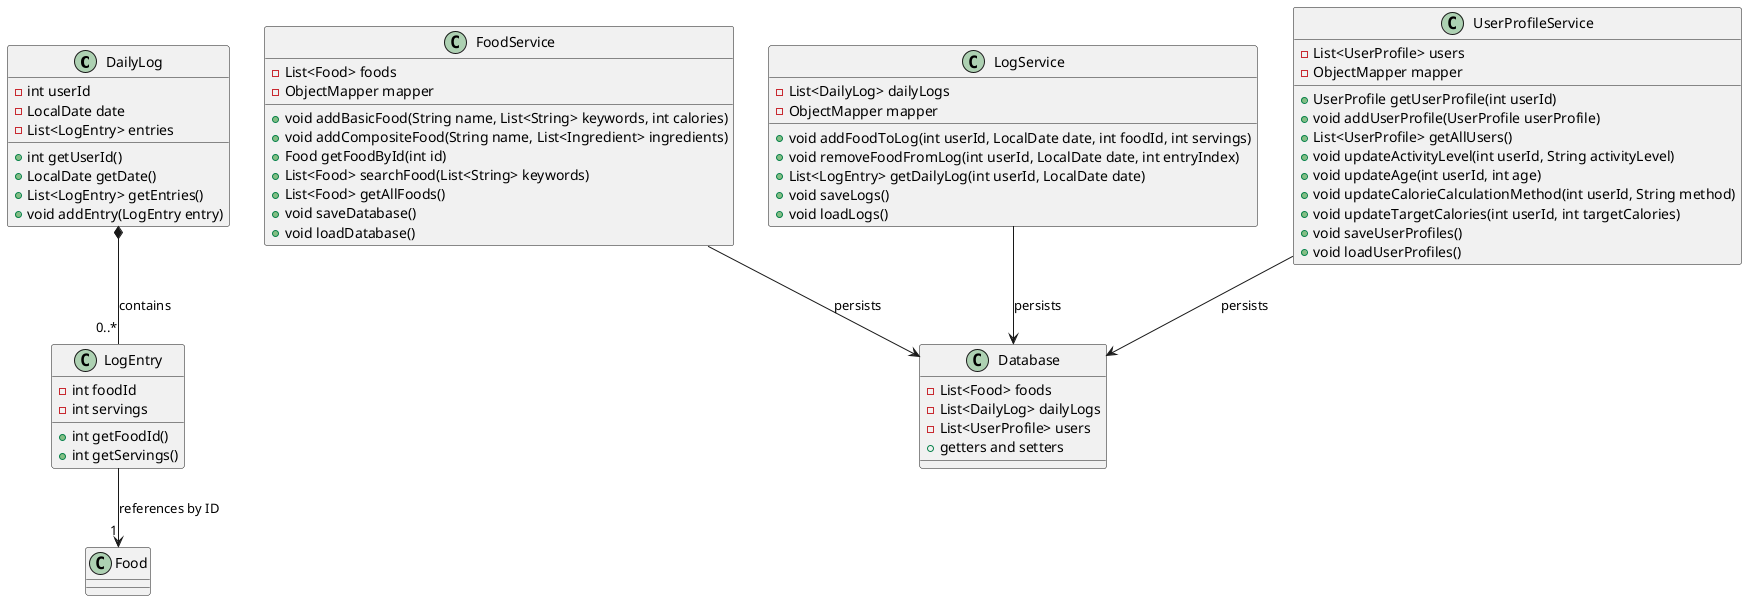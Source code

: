 @startuml Service and Log Classes

class DailyLog {
  -int userId
  -LocalDate date
  -List<LogEntry> entries
  +int getUserId()
  +LocalDate getDate()
  +List<LogEntry> getEntries()
  +void addEntry(LogEntry entry)
}

class LogEntry {
  -int foodId
  -int servings
  +int getFoodId()
  +int getServings()
}

class Database {
  -List<Food> foods
  -List<DailyLog> dailyLogs
  -List<UserProfile> users
  +getters and setters
}

class FoodService {
  -List<Food> foods
  -ObjectMapper mapper
  +void addBasicFood(String name, List<String> keywords, int calories)
  +void addCompositeFood(String name, List<Ingredient> ingredients)
  +Food getFoodById(int id)
  +List<Food> searchFood(List<String> keywords)
  +List<Food> getAllFoods()
  +void saveDatabase()
  +void loadDatabase()
}

class LogService {
  -List<DailyLog> dailyLogs
  -ObjectMapper mapper
  +void addFoodToLog(int userId, LocalDate date, int foodId, int servings)
  +void removeFoodFromLog(int userId, LocalDate date, int entryIndex)
  +List<LogEntry> getDailyLog(int userId, LocalDate date)
  +void saveLogs()
  +void loadLogs()
}

class UserProfileService {
  -List<UserProfile> users
  -ObjectMapper mapper
  +UserProfile getUserProfile(int userId)
  +void addUserProfile(UserProfile userProfile)
  +List<UserProfile> getAllUsers()
  +void updateActivityLevel(int userId, String activityLevel)
  +void updateAge(int userId, int age)
  +void updateCalorieCalculationMethod(int userId, String method)
  +void updateTargetCalories(int userId, int targetCalories)
  +void saveUserProfiles()
  +void loadUserProfiles()
}

DailyLog *-- "0..*" LogEntry : contains
LogEntry --> "1" Food : references by ID
FoodService --> Database : persists
LogService --> Database : persists
UserProfileService --> Database : persists

@enduml
